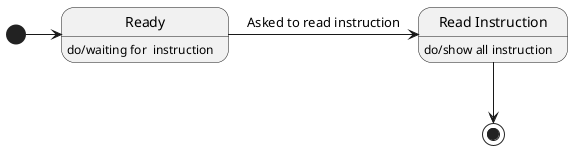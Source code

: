 @startuml 

state "Read Instruction" as readInstruction

[*] -> Ready
Ready : do/waiting for  instruction
Ready -> readInstruction : Asked to read instruction
readInstruction : do/show all instruction
readInstruction --> [*]

@enduml